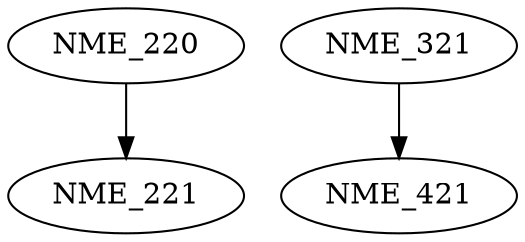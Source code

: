digraph G {
    edge [color=black];
    NME_220 -> NME_221;
    edge [color=black];
    NME_321 -> NME_421;
}
